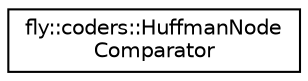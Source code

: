 digraph "Graphical Class Hierarchy"
{
 // LATEX_PDF_SIZE
  edge [fontname="Helvetica",fontsize="10",labelfontname="Helvetica",labelfontsize="10"];
  node [fontname="Helvetica",fontsize="10",shape=record];
  rankdir="LR";
  Node0 [label="fly::coders::HuffmanNode\lComparator",height=0.2,width=0.4,color="black", fillcolor="white", style="filled",URL="$structfly_1_1coders_1_1_huffman_node_comparator.html",tooltip=" "];
}
